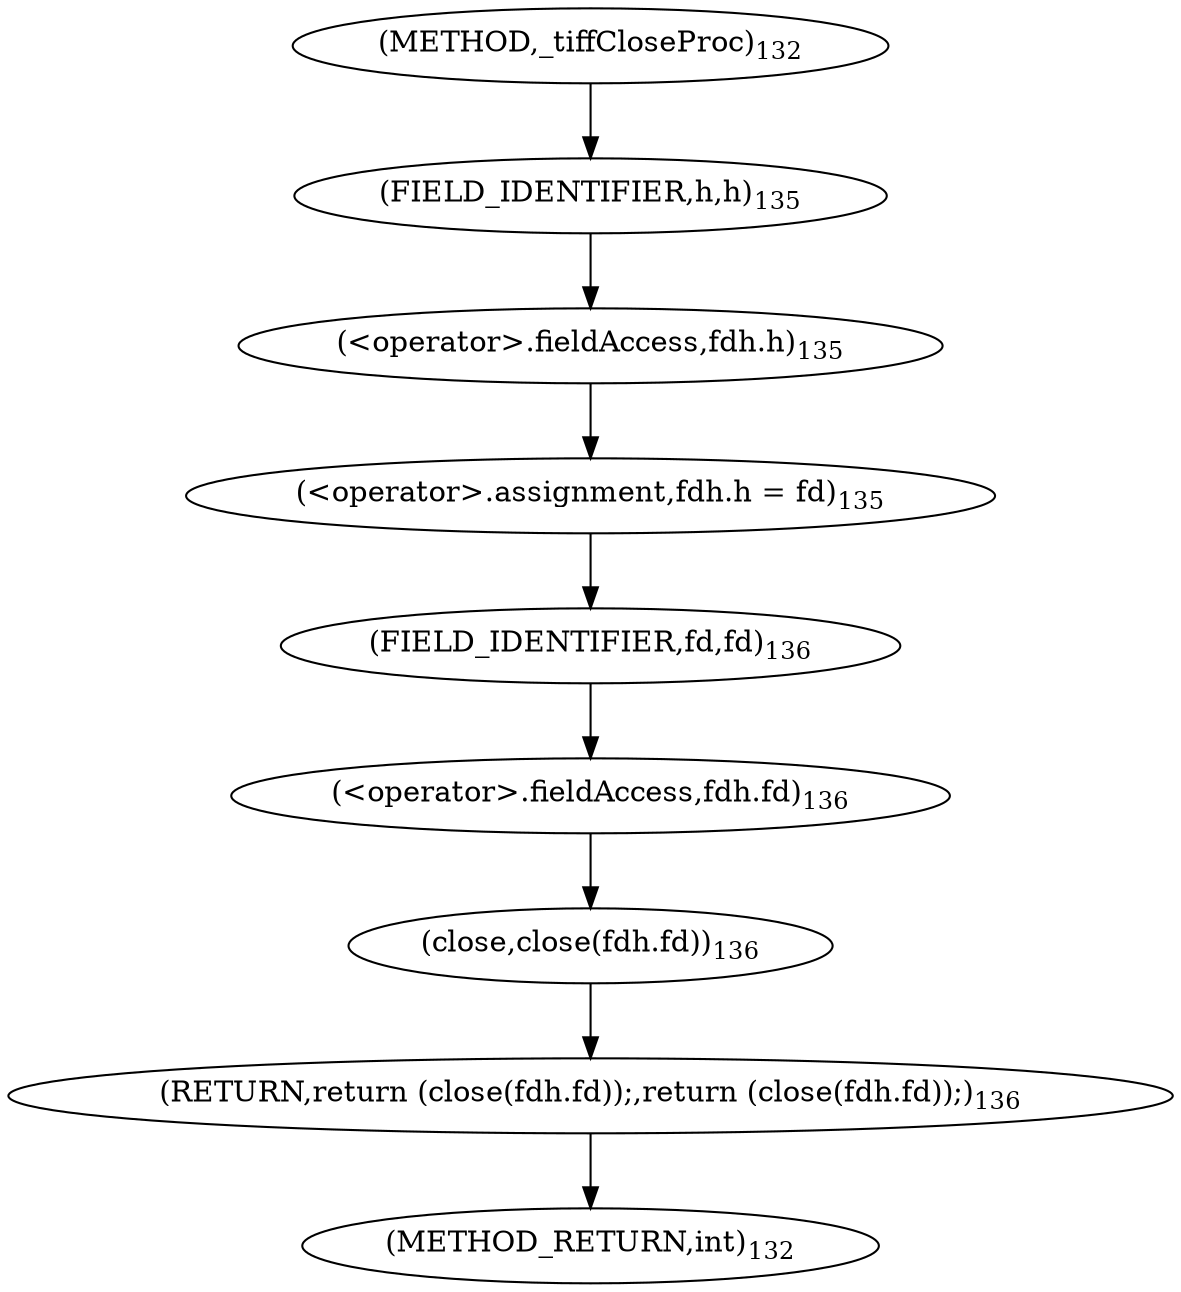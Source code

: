 digraph "_tiffCloseProc" {  
"33830" [label = <(&lt;operator&gt;.assignment,fdh.h = fd)<SUB>135</SUB>> ]
"33835" [label = <(RETURN,return (close(fdh.fd));,return (close(fdh.fd));)<SUB>136</SUB>> ]
"33831" [label = <(&lt;operator&gt;.fieldAccess,fdh.h)<SUB>135</SUB>> ]
"33836" [label = <(close,close(fdh.fd))<SUB>136</SUB>> ]
"33833" [label = <(FIELD_IDENTIFIER,h,h)<SUB>135</SUB>> ]
"33837" [label = <(&lt;operator&gt;.fieldAccess,fdh.fd)<SUB>136</SUB>> ]
"33839" [label = <(FIELD_IDENTIFIER,fd,fd)<SUB>136</SUB>> ]
"33826" [label = <(METHOD,_tiffCloseProc)<SUB>132</SUB>> ]
"33840" [label = <(METHOD_RETURN,int)<SUB>132</SUB>> ]
  "33830" -> "33839" 
  "33835" -> "33840" 
  "33831" -> "33830" 
  "33836" -> "33835" 
  "33833" -> "33831" 
  "33837" -> "33836" 
  "33839" -> "33837" 
  "33826" -> "33833" 
}
